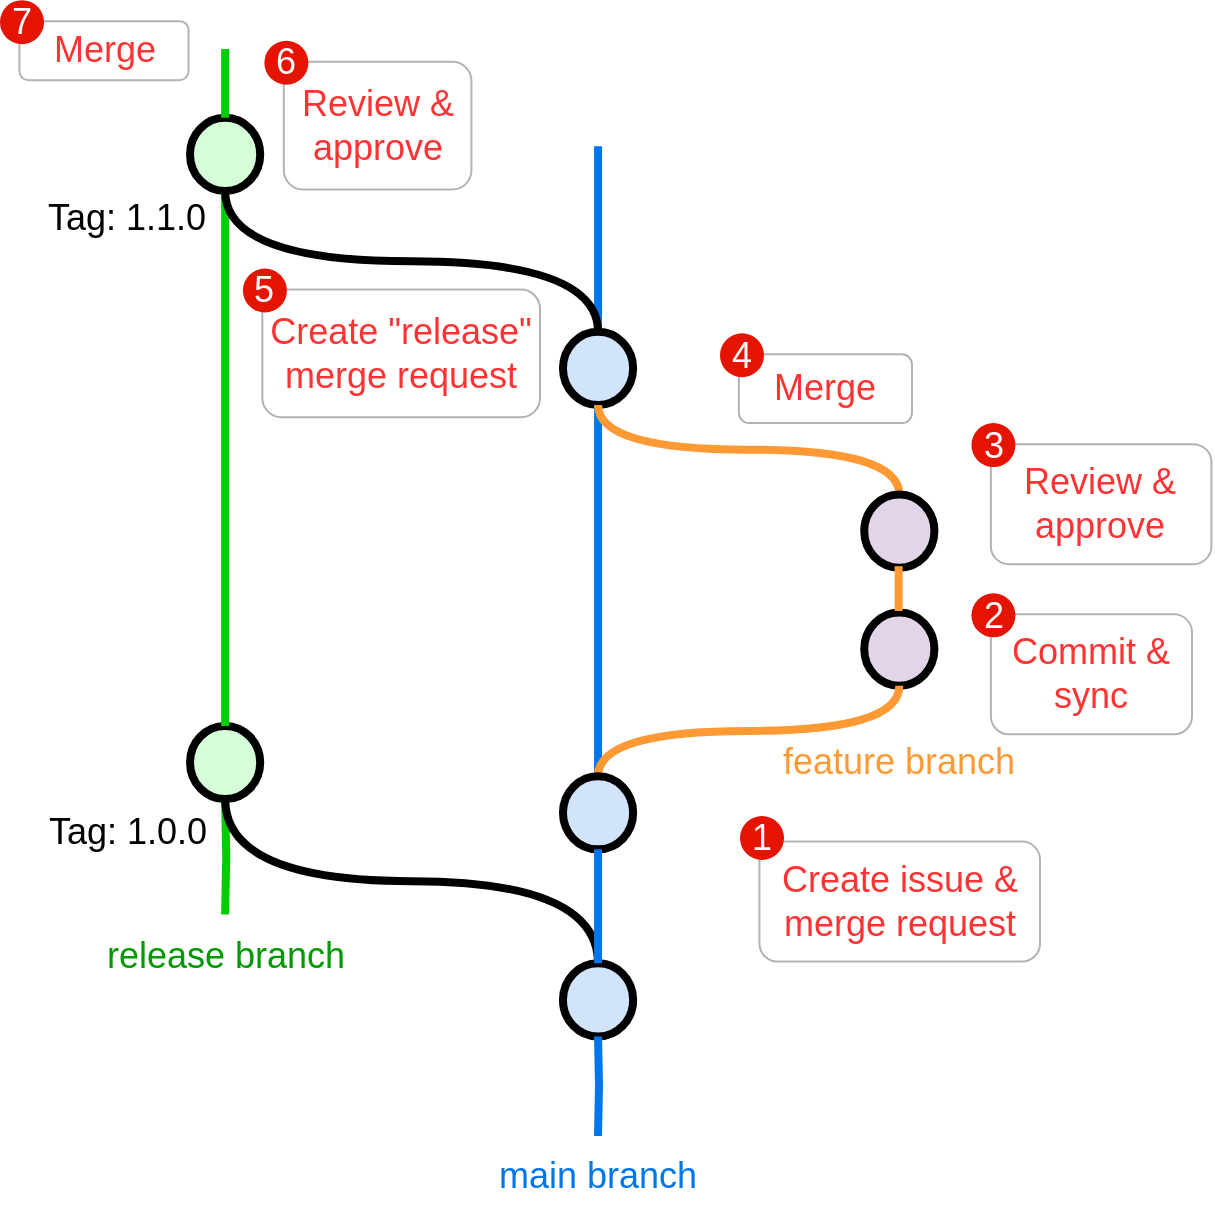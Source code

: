 <mxfile version="16.4.0" type="device"><diagram id="WI9T0HZ2pTsCkuznbFz-" name="Page-1"><mxGraphModel dx="268" dy="810" grid="1" gridSize="10" guides="1" tooltips="1" connect="1" arrows="1" fold="1" page="1" pageScale="1" pageWidth="1169" pageHeight="827" math="0" shadow="0"><root><mxCell id="0"/><mxCell id="1" parent="0"/><mxCell id="-bOPuHLhmok3vP8kMxmB-157" value="" style="verticalLabelPosition=bottom;verticalAlign=top;html=1;strokeWidth=4;shape=mxgraph.flowchart.on-page_reference;plain-blue;gradientColor=none;strokeColor=#000000;rotation=-90;container=0;fillColor=#D1E4FC;fontSize=18;" parent="1" vertex="1"><mxGeometry x="1700.732" y="604.407" width="36.585" height="35.085" as="geometry"/></mxCell><mxCell id="-bOPuHLhmok3vP8kMxmB-158" value="" style="verticalLabelPosition=bottom;verticalAlign=top;html=1;strokeWidth=4;shape=mxgraph.flowchart.on-page_reference;plain-blue;gradientColor=none;strokeColor=#000000;rotation=-90;container=0;fillColor=#D1E4FC;fontSize=18;" parent="1" vertex="1"><mxGeometry x="1700.732" y="288.644" width="36.585" height="35.085" as="geometry"/></mxCell><mxCell id="-bOPuHLhmok3vP8kMxmB-159" value="" style="edgeStyle=orthogonalEdgeStyle;curved=1;rounded=0;orthogonalLoop=1;jettySize=auto;html=1;endArrow=none;endFill=0;strokeWidth=4;fontFamily=Courier New;fontSize=18;exitX=1;exitY=0.5;exitDx=0;exitDy=0;exitPerimeter=0;strokeColor=#0076ED;" parent="1" source="-bOPuHLhmok3vP8kMxmB-176" target="-bOPuHLhmok3vP8kMxmB-158" edge="1"><mxGeometry x="1254.39" y="347.119" as="geometry"><mxPoint x="1719.024" y="382.203" as="sourcePoint"/></mxGeometry></mxCell><mxCell id="-bOPuHLhmok3vP8kMxmB-160" value="" style="edgeStyle=orthogonalEdgeStyle;curved=1;rounded=0;orthogonalLoop=1;jettySize=auto;html=1;endArrow=none;endFill=0;strokeWidth=4;fontFamily=Courier New;fontSize=18;strokeColor=#0076ED;" parent="1" source="-bOPuHLhmok3vP8kMxmB-158" edge="1"><mxGeometry x="1254.39" y="347.119" as="geometry"><mxPoint x="1719.024" y="195.085" as="targetPoint"/></mxGeometry></mxCell><mxCell id="-bOPuHLhmok3vP8kMxmB-162" value="" style="verticalLabelPosition=bottom;verticalAlign=top;html=1;strokeWidth=4;shape=mxgraph.flowchart.on-page_reference;plain-purple;gradientColor=none;strokeColor=#000000;rotation=-90;container=0;fontSize=18;" parent="1" vertex="1"><mxGeometry x="1851.366" y="428.983" width="36.585" height="35.085" as="geometry"/></mxCell><mxCell id="-bOPuHLhmok3vP8kMxmB-163" style="edgeStyle=orthogonalEdgeStyle;curved=1;rounded=0;html=1;entryX=0;entryY=0.5;entryPerimeter=0;endArrow=none;endFill=0;jettySize=auto;orthogonalLoop=1;strokeWidth=4;fontSize=18;exitX=1;exitY=0.5;exitDx=0;exitDy=0;exitPerimeter=0;strokeColor=#FF9933;fontColor=#FF9933;" parent="1" source="-bOPuHLhmok3vP8kMxmB-176" target="-bOPuHLhmok3vP8kMxmB-162" edge="1"><mxGeometry x="1144.634" y="183.39" as="geometry"><mxPoint x="1719.024" y="563.475" as="sourcePoint"/></mxGeometry></mxCell><mxCell id="-bOPuHLhmok3vP8kMxmB-164" style="edgeStyle=orthogonalEdgeStyle;curved=1;rounded=0;html=1;exitX=1;exitY=0.5;exitPerimeter=0;entryX=0;entryY=0.5;entryPerimeter=0;endArrow=none;endFill=0;jettySize=auto;orthogonalLoop=1;strokeWidth=4;fontSize=18;entryDx=0;entryDy=0;strokeColor=#FF9933;" parent="1" source="-bOPuHLhmok3vP8kMxmB-165" target="-bOPuHLhmok3vP8kMxmB-158" edge="1"><mxGeometry x="1277.561" y="198.593" as="geometry"><mxPoint x="1742.195" y="230.169" as="targetPoint"/></mxGeometry></mxCell><mxCell id="-bOPuHLhmok3vP8kMxmB-165" value="" style="verticalLabelPosition=bottom;verticalAlign=top;html=1;strokeWidth=4;shape=mxgraph.flowchart.on-page_reference;plain-purple;gradientColor=none;strokeColor=#000000;rotation=-90;container=0;fontSize=18;" parent="1" vertex="1"><mxGeometry x="1851.366" y="370.003" width="36.585" height="35.085" as="geometry"/></mxCell><mxCell id="-bOPuHLhmok3vP8kMxmB-166" style="edgeStyle=orthogonalEdgeStyle;curved=1;rounded=0;html=1;exitX=1;exitY=0.5;exitPerimeter=0;entryX=0;entryY=0.5;entryPerimeter=0;endArrow=none;endFill=0;jettySize=auto;orthogonalLoop=1;strokeWidth=4;fontSize=18;exitDx=0;exitDy=0;strokeColor=#FF9933;" parent="1" edge="1"><mxGeometry x="1313.221" y="197.843" as="geometry"><mxPoint x="1869.319" y="427.483" as="sourcePoint"/><mxPoint x="1869.319" y="405.088" as="targetPoint"/></mxGeometry></mxCell><mxCell id="-bOPuHLhmok3vP8kMxmB-167" value="&lt;font style=&quot;font-size: 18px&quot;&gt;&lt;font style=&quot;font-size: 18px&quot;&gt;feature branch&lt;/font&gt;&lt;br style=&quot;font-size: 18px&quot;&gt;&lt;/font&gt;" style="text;html=1;strokeColor=none;fillColor=none;align=center;verticalAlign=middle;whiteSpace=wrap;overflow=hidden;fontSize=18;fontStyle=0;fontColor=#FF9933;rotation=0;container=0;" parent="1" vertex="1"><mxGeometry x="1796.94" y="480.18" width="145.43" height="46.14" as="geometry"/></mxCell><mxCell id="-bOPuHLhmok3vP8kMxmB-168" value="&lt;font style=&quot;font-size: 18px;&quot;&gt;Tag: 1.0.0&lt;/font&gt;" style="text;html=1;strokeColor=none;fillColor=none;align=center;verticalAlign=middle;whiteSpace=wrap;overflow=hidden;fontSize=18;rotation=0;container=0;" parent="1" vertex="1"><mxGeometry x="1435" y="518.84" width="97.56" height="37.44" as="geometry"/></mxCell><mxCell id="-bOPuHLhmok3vP8kMxmB-169" value="&lt;font style=&quot;font-size: 18px;&quot;&gt;Tag: 1.1.0&lt;/font&gt;" style="text;html=1;strokeColor=none;fillColor=none;align=center;verticalAlign=middle;whiteSpace=wrap;overflow=hidden;fontSize=18;rotation=0;container=0;" parent="1" vertex="1"><mxGeometry x="1438.05" y="209.56" width="91.46" height="42.64" as="geometry"/></mxCell><mxCell id="-bOPuHLhmok3vP8kMxmB-170" value="" style="verticalLabelPosition=bottom;verticalAlign=top;html=1;strokeWidth=4;shape=mxgraph.flowchart.on-page_reference;plain-blue;gradientColor=none;strokeColor=#000000;rotation=-90;container=0;fillColor=#D6FFD9;fontSize=18;" parent="1" vertex="1"><mxGeometry x="1514.268" y="485.713" width="36.585" height="35.085" as="geometry"/></mxCell><mxCell id="-bOPuHLhmok3vP8kMxmB-171" value="" style="verticalLabelPosition=bottom;verticalAlign=top;html=1;strokeWidth=4;shape=mxgraph.flowchart.on-page_reference;plain-blue;gradientColor=none;strokeColor=#000000;rotation=-90;container=0;fillColor=#D6FFD9;fontSize=18;" parent="1" vertex="1"><mxGeometry x="1514.268" y="181.645" width="36.585" height="35.085" as="geometry"/></mxCell><mxCell id="-bOPuHLhmok3vP8kMxmB-172" value="" style="edgeStyle=orthogonalEdgeStyle;rounded=0;html=1;jettySize=auto;orthogonalLoop=1;plain-blue;endArrow=none;endFill=0;strokeWidth=4;strokeColor=#00CC00;fontSize=18;" parent="1" source="-bOPuHLhmok3vP8kMxmB-170" target="-bOPuHLhmok3vP8kMxmB-171" edge="1"><mxGeometry x="1532.561" y="526.645" as="geometry"><Array as="points"><mxPoint x="1532.561" y="205.035"/></Array></mxGeometry></mxCell><mxCell id="-bOPuHLhmok3vP8kMxmB-173" value="" style="edgeStyle=orthogonalEdgeStyle;curved=1;rounded=0;orthogonalLoop=1;jettySize=auto;html=1;endArrow=none;endFill=0;strokeWidth=4;fontFamily=Courier New;fontSize=18;strokeColor=#00CC00;" parent="1" source="-bOPuHLhmok3vP8kMxmB-171" edge="1"><mxGeometry x="1067.927" y="191.001" as="geometry"><mxPoint x="1532.561" y="146.56" as="targetPoint"/></mxGeometry></mxCell><mxCell id="-bOPuHLhmok3vP8kMxmB-174" value="" style="edgeStyle=orthogonalEdgeStyle;rounded=0;html=1;jettySize=auto;orthogonalLoop=1;strokeWidth=4;endArrow=none;endFill=0;strokeColor=#00CC00;fontSize=18;" parent="1" target="-bOPuHLhmok3vP8kMxmB-170" edge="1"><mxGeometry x="1532.561" y="643.594" as="geometry"><mxPoint x="1532.561" y="579.272" as="sourcePoint"/></mxGeometry></mxCell><mxCell id="-bOPuHLhmok3vP8kMxmB-175" style="edgeStyle=orthogonalEdgeStyle;curved=1;rounded=0;html=1;endArrow=none;endFill=0;jettySize=auto;orthogonalLoop=1;strokeWidth=4;fontSize=18;entryX=0;entryY=0.5;entryDx=0;entryDy=0;entryPerimeter=0;exitX=1;exitY=0.5;exitDx=0;exitDy=0;exitPerimeter=0;" parent="1" source="-bOPuHLhmok3vP8kMxmB-157" target="-bOPuHLhmok3vP8kMxmB-170" edge="1"><mxGeometry x="1144.634" y="183.39" as="geometry"><mxPoint x="1719.024" y="686.271" as="sourcePoint"/><mxPoint x="1571.463" y="581.017" as="targetPoint"/></mxGeometry></mxCell><mxCell id="-bOPuHLhmok3vP8kMxmB-176" value="" style="verticalLabelPosition=bottom;verticalAlign=top;html=1;strokeWidth=4;shape=mxgraph.flowchart.on-page_reference;plain-blue;gradientColor=none;strokeColor=#000000;rotation=-90;container=0;fillColor=#D1E4FC;fontSize=18;" parent="1" vertex="1"><mxGeometry x="1700.732" y="510.847" width="36.585" height="35.085" as="geometry"/></mxCell><mxCell id="-bOPuHLhmok3vP8kMxmB-177" value="" style="edgeStyle=orthogonalEdgeStyle;curved=1;rounded=0;orthogonalLoop=1;jettySize=auto;html=1;endArrow=none;endFill=0;strokeWidth=4;fontFamily=Courier New;fontSize=18;exitX=1;exitY=0.5;exitDx=0;exitDy=0;exitPerimeter=0;entryX=0;entryY=0.5;entryDx=0;entryDy=0;entryPerimeter=0;strokeColor=#0076ED;" parent="1" source="-bOPuHLhmok3vP8kMxmB-157" target="-bOPuHLhmok3vP8kMxmB-176" edge="1"><mxGeometry x="1431.22" y="591.542" as="geometry"><mxPoint x="1895.854" y="766.966" as="sourcePoint"/><mxPoint x="1912.927" y="639.492" as="targetPoint"/></mxGeometry></mxCell><mxCell id="-bOPuHLhmok3vP8kMxmB-179" value="&lt;font style=&quot;font-size: 18px&quot;&gt;release branch&lt;br style=&quot;font-size: 18px&quot;&gt;&lt;/font&gt;" style="text;html=1;strokeColor=none;fillColor=none;align=center;verticalAlign=middle;whiteSpace=wrap;overflow=hidden;fontSize=18;fontStyle=0;fontColor=#009900;rotation=0;container=0;" parent="1" vertex="1"><mxGeometry x="1457.5" y="580" width="150.12" height="40" as="geometry"/></mxCell><mxCell id="-bOPuHLhmok3vP8kMxmB-180" style="edgeStyle=orthogonalEdgeStyle;curved=1;rounded=0;html=1;endArrow=none;endFill=0;jettySize=auto;orthogonalLoop=1;strokeWidth=4;fontSize=18;entryX=0;entryY=0.5;entryDx=0;entryDy=0;entryPerimeter=0;exitX=1;exitY=0.5;exitDx=0;exitDy=0;exitPerimeter=0;" parent="1" source="-bOPuHLhmok3vP8kMxmB-158" target="-bOPuHLhmok3vP8kMxmB-171" edge="1"><mxGeometry x="1175.122" y="-300.195" as="geometry"><mxPoint x="1749.512" y="199.178" as="sourcePoint"/><mxPoint x="1608.049" y="132.517" as="targetPoint"/></mxGeometry></mxCell><mxCell id="-bOPuHLhmok3vP8kMxmB-178" value="&lt;font style=&quot;font-size: 18px&quot;&gt;&lt;font color=&quot;#0076ed&quot; style=&quot;font-size: 18px&quot;&gt;main branch&lt;/font&gt;&lt;br style=&quot;font-size: 18px&quot;&gt;&lt;/font&gt;" style="text;html=1;strokeColor=none;fillColor=none;align=center;verticalAlign=middle;whiteSpace=wrap;overflow=hidden;fontSize=18;fontStyle=0;fontColor=#009900;rotation=0;container=0;" parent="1" vertex="1"><mxGeometry x="1647.25" y="690" width="143.54" height="40" as="geometry"/></mxCell><mxCell id="-bOPuHLhmok3vP8kMxmB-161" value="" style="edgeStyle=orthogonalEdgeStyle;rounded=0;html=1;jettySize=auto;orthogonalLoop=1;strokeWidth=4;endArrow=none;endFill=0;strokeColor=#0076ED;fontSize=18;" parent="1" target="-bOPuHLhmok3vP8kMxmB-157" edge="1"><mxGeometry x="1719.024" y="799.712" as="geometry"><mxPoint x="1719" y="690" as="sourcePoint"/></mxGeometry></mxCell><mxCell id="-9aN_gS3w6yBOFEbKkyr-3" value="&lt;span style=&quot;color: rgb(255 , 51 , 51)&quot;&gt;Create issue &amp;amp; merge request&lt;/span&gt;" style="rounded=1;whiteSpace=wrap;html=1;labelBackgroundColor=none;fontSize=18;fontColor=#FF9933;strokeColor=#B3B3B3;fillColor=none;" vertex="1" parent="1"><mxGeometry x="1799.72" y="542.79" width="140.28" height="60" as="geometry"/></mxCell><mxCell id="-9aN_gS3w6yBOFEbKkyr-1" value="1" style="ellipse;whiteSpace=wrap;html=1;aspect=fixed;labelBackgroundColor=none;fontSize=18;strokeColor=none;fillColor=#e51400;fontColor=#ffffff;" vertex="1" parent="1"><mxGeometry x="1790" y="530" width="22" height="22" as="geometry"/></mxCell><mxCell id="-9aN_gS3w6yBOFEbKkyr-4" value="&lt;span style=&quot;color: rgb(255 , 51 , 51)&quot;&gt;Commit &amp;amp; sync&lt;/span&gt;" style="rounded=1;whiteSpace=wrap;html=1;labelBackgroundColor=none;fontSize=18;fontColor=#FF9933;strokeColor=#B3B3B3;fillColor=none;" vertex="1" parent="1"><mxGeometry x="1915.44" y="429.16" width="100.56" height="60" as="geometry"/></mxCell><mxCell id="-9aN_gS3w6yBOFEbKkyr-5" value="2" style="ellipse;whiteSpace=wrap;html=1;aspect=fixed;labelBackgroundColor=none;fontSize=18;strokeColor=none;fillColor=#e51400;fontColor=#ffffff;" vertex="1" parent="1"><mxGeometry x="1905.72" y="418.65" width="22" height="22" as="geometry"/></mxCell><mxCell id="-9aN_gS3w6yBOFEbKkyr-6" value="&lt;span style=&quot;color: rgb(255 , 51 , 51)&quot;&gt;Review &amp;amp; approve&lt;/span&gt;" style="rounded=1;whiteSpace=wrap;html=1;labelBackgroundColor=none;fontSize=18;fontColor=#FF9933;strokeColor=#B3B3B3;fillColor=none;" vertex="1" parent="1"><mxGeometry x="1915.44" y="344.07" width="110.28" height="60" as="geometry"/></mxCell><mxCell id="-9aN_gS3w6yBOFEbKkyr-7" value="3" style="ellipse;whiteSpace=wrap;html=1;aspect=fixed;labelBackgroundColor=none;fontSize=18;strokeColor=none;fillColor=#e51400;fontColor=#ffffff;" vertex="1" parent="1"><mxGeometry x="1905.72" y="333.56" width="22" height="22" as="geometry"/></mxCell><mxCell id="-9aN_gS3w6yBOFEbKkyr-8" value="&lt;span style=&quot;color: rgb(255 , 51 , 51)&quot;&gt;Merge&lt;/span&gt;" style="rounded=1;whiteSpace=wrap;html=1;labelBackgroundColor=none;fontSize=18;fontColor=#FF9933;strokeColor=#B3B3B3;fillColor=none;" vertex="1" parent="1"><mxGeometry x="1789.44" y="299.15" width="86.56" height="34.41" as="geometry"/></mxCell><mxCell id="-9aN_gS3w6yBOFEbKkyr-9" value="4" style="ellipse;whiteSpace=wrap;html=1;aspect=fixed;labelBackgroundColor=none;fontSize=18;strokeColor=none;fillColor=#e51400;fontColor=#ffffff;" vertex="1" parent="1"><mxGeometry x="1780" y="288.64" width="22" height="22" as="geometry"/></mxCell><mxCell id="-9aN_gS3w6yBOFEbKkyr-10" value="&lt;span style=&quot;color: rgb(255 , 51 , 51)&quot;&gt;Create &quot;release&quot; merge request&lt;/span&gt;" style="rounded=1;whiteSpace=wrap;html=1;labelBackgroundColor=none;fontSize=18;fontColor=#FF9933;strokeColor=#B3B3B3;fillColor=none;" vertex="1" parent="1"><mxGeometry x="1551.18" y="266.78" width="138.82" height="63.85" as="geometry"/></mxCell><mxCell id="-9aN_gS3w6yBOFEbKkyr-11" value="5" style="ellipse;whiteSpace=wrap;html=1;aspect=fixed;labelBackgroundColor=none;fontSize=18;strokeColor=none;fillColor=#e51400;fontColor=#ffffff;" vertex="1" parent="1"><mxGeometry x="1541.46" y="256.27" width="22" height="22" as="geometry"/></mxCell><mxCell id="-9aN_gS3w6yBOFEbKkyr-12" value="&lt;font color=&quot;#ff3333&quot;&gt;Review &amp;amp; approve&lt;/font&gt;" style="rounded=1;whiteSpace=wrap;html=1;labelBackgroundColor=none;fontSize=18;fontColor=#FF9933;strokeColor=#B3B3B3;fillColor=none;" vertex="1" parent="1"><mxGeometry x="1561.91" y="152.88" width="93.82" height="63.85" as="geometry"/></mxCell><mxCell id="-9aN_gS3w6yBOFEbKkyr-13" value="6" style="ellipse;whiteSpace=wrap;html=1;aspect=fixed;labelBackgroundColor=none;fontSize=18;strokeColor=none;fillColor=#e51400;fontColor=#ffffff;" vertex="1" parent="1"><mxGeometry x="1552.19" y="142.37" width="22" height="22" as="geometry"/></mxCell><mxCell id="-9aN_gS3w6yBOFEbKkyr-15" value="&lt;font color=&quot;#ff3333&quot;&gt;Merge&lt;/font&gt;" style="rounded=1;whiteSpace=wrap;html=1;labelBackgroundColor=none;fontSize=18;fontColor=#FF9933;strokeColor=#B3B3B3;fillColor=none;" vertex="1" parent="1"><mxGeometry x="1429.72" y="132.6" width="84.55" height="29.49" as="geometry"/></mxCell><mxCell id="-9aN_gS3w6yBOFEbKkyr-16" value="7" style="ellipse;whiteSpace=wrap;html=1;aspect=fixed;labelBackgroundColor=none;fontSize=18;strokeColor=none;fillColor=#e51400;fontColor=#ffffff;" vertex="1" parent="1"><mxGeometry x="1420" y="122.09" width="22" height="22" as="geometry"/></mxCell></root></mxGraphModel></diagram></mxfile>
